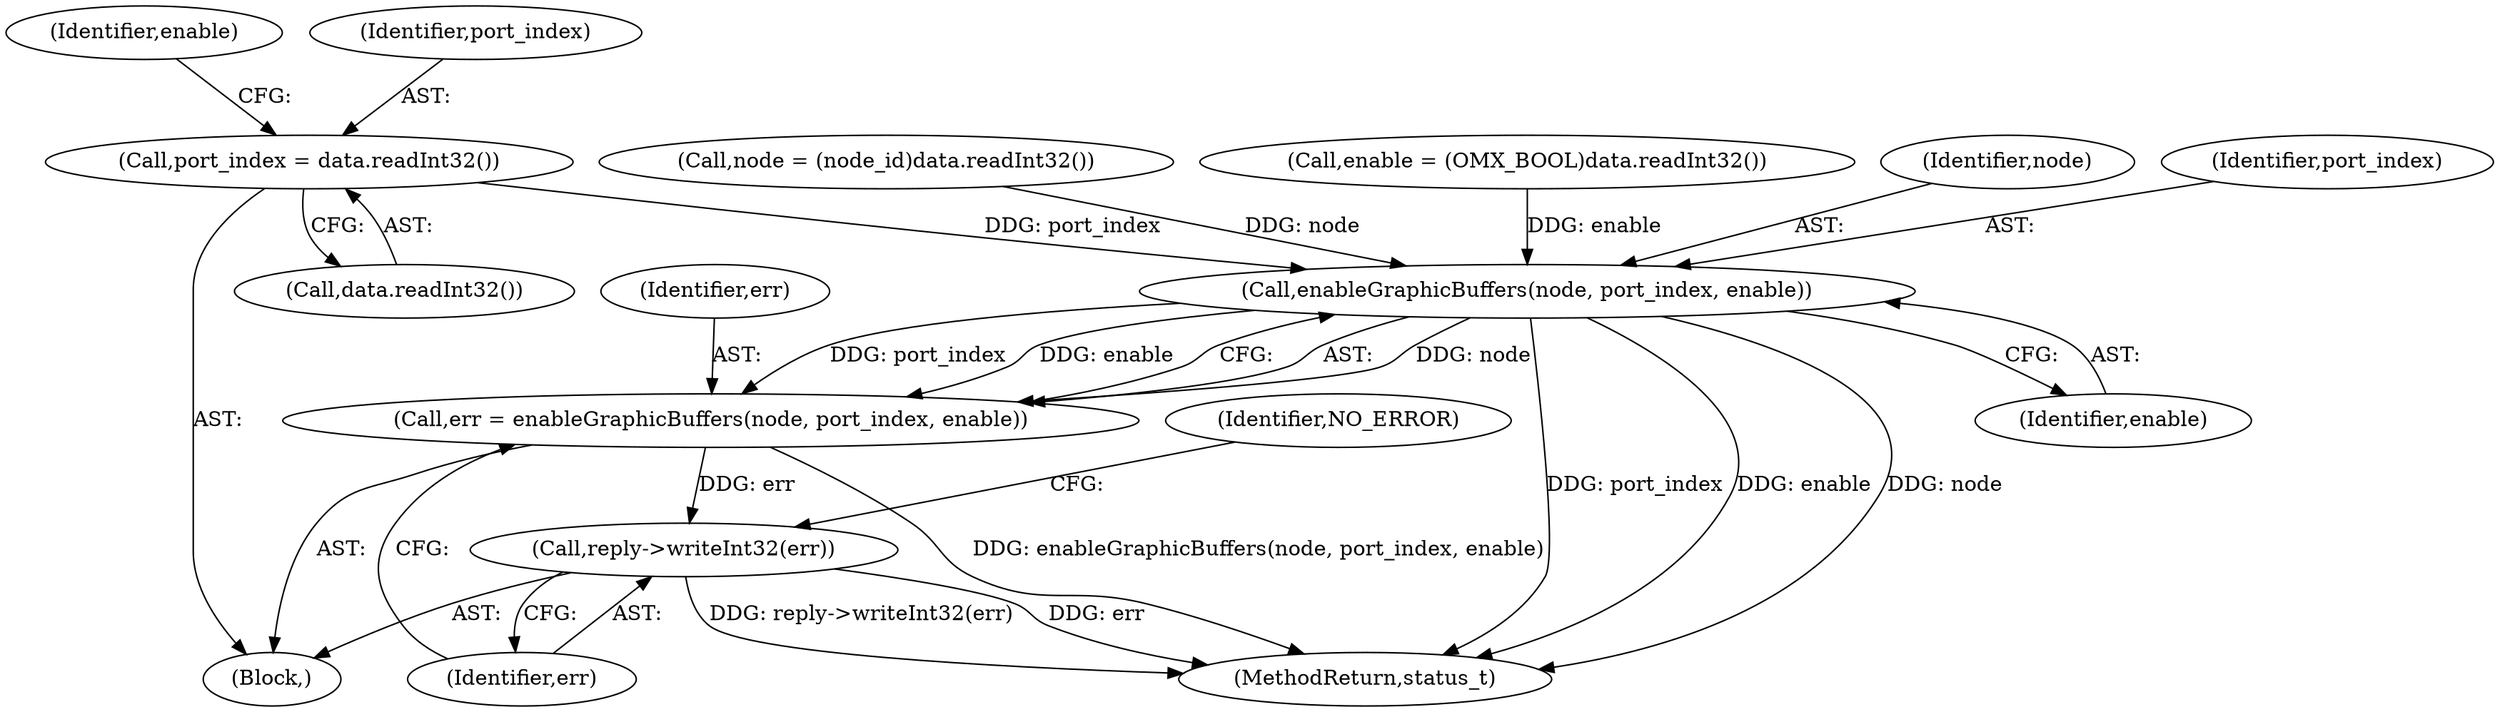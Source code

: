 digraph "0_Android_db829699d3293f254a7387894303451a91278986@API" {
"1000588" [label="(Call,port_index = data.readInt32())"];
"1000600" [label="(Call,enableGraphicBuffers(node, port_index, enable))"];
"1000598" [label="(Call,err = enableGraphicBuffers(node, port_index, enable))"];
"1000604" [label="(Call,reply->writeInt32(err))"];
"1000588" [label="(Call,port_index = data.readInt32())"];
"1000601" [label="(Identifier,node)"];
"1000576" [label="(Block,)"];
"1000605" [label="(Identifier,err)"];
"1001353" [label="(MethodReturn,status_t)"];
"1000593" [label="(Identifier,enable)"];
"1000598" [label="(Call,err = enableGraphicBuffers(node, port_index, enable))"];
"1000599" [label="(Identifier,err)"];
"1000602" [label="(Identifier,port_index)"];
"1000589" [label="(Identifier,port_index)"];
"1000582" [label="(Call,node = (node_id)data.readInt32())"];
"1000590" [label="(Call,data.readInt32())"];
"1000592" [label="(Call,enable = (OMX_BOOL)data.readInt32())"];
"1000604" [label="(Call,reply->writeInt32(err))"];
"1000600" [label="(Call,enableGraphicBuffers(node, port_index, enable))"];
"1000607" [label="(Identifier,NO_ERROR)"];
"1000603" [label="(Identifier,enable)"];
"1000588" -> "1000576"  [label="AST: "];
"1000588" -> "1000590"  [label="CFG: "];
"1000589" -> "1000588"  [label="AST: "];
"1000590" -> "1000588"  [label="AST: "];
"1000593" -> "1000588"  [label="CFG: "];
"1000588" -> "1000600"  [label="DDG: port_index"];
"1000600" -> "1000598"  [label="AST: "];
"1000600" -> "1000603"  [label="CFG: "];
"1000601" -> "1000600"  [label="AST: "];
"1000602" -> "1000600"  [label="AST: "];
"1000603" -> "1000600"  [label="AST: "];
"1000598" -> "1000600"  [label="CFG: "];
"1000600" -> "1001353"  [label="DDG: port_index"];
"1000600" -> "1001353"  [label="DDG: enable"];
"1000600" -> "1001353"  [label="DDG: node"];
"1000600" -> "1000598"  [label="DDG: node"];
"1000600" -> "1000598"  [label="DDG: port_index"];
"1000600" -> "1000598"  [label="DDG: enable"];
"1000582" -> "1000600"  [label="DDG: node"];
"1000592" -> "1000600"  [label="DDG: enable"];
"1000598" -> "1000576"  [label="AST: "];
"1000599" -> "1000598"  [label="AST: "];
"1000605" -> "1000598"  [label="CFG: "];
"1000598" -> "1001353"  [label="DDG: enableGraphicBuffers(node, port_index, enable)"];
"1000598" -> "1000604"  [label="DDG: err"];
"1000604" -> "1000576"  [label="AST: "];
"1000604" -> "1000605"  [label="CFG: "];
"1000605" -> "1000604"  [label="AST: "];
"1000607" -> "1000604"  [label="CFG: "];
"1000604" -> "1001353"  [label="DDG: reply->writeInt32(err)"];
"1000604" -> "1001353"  [label="DDG: err"];
}
